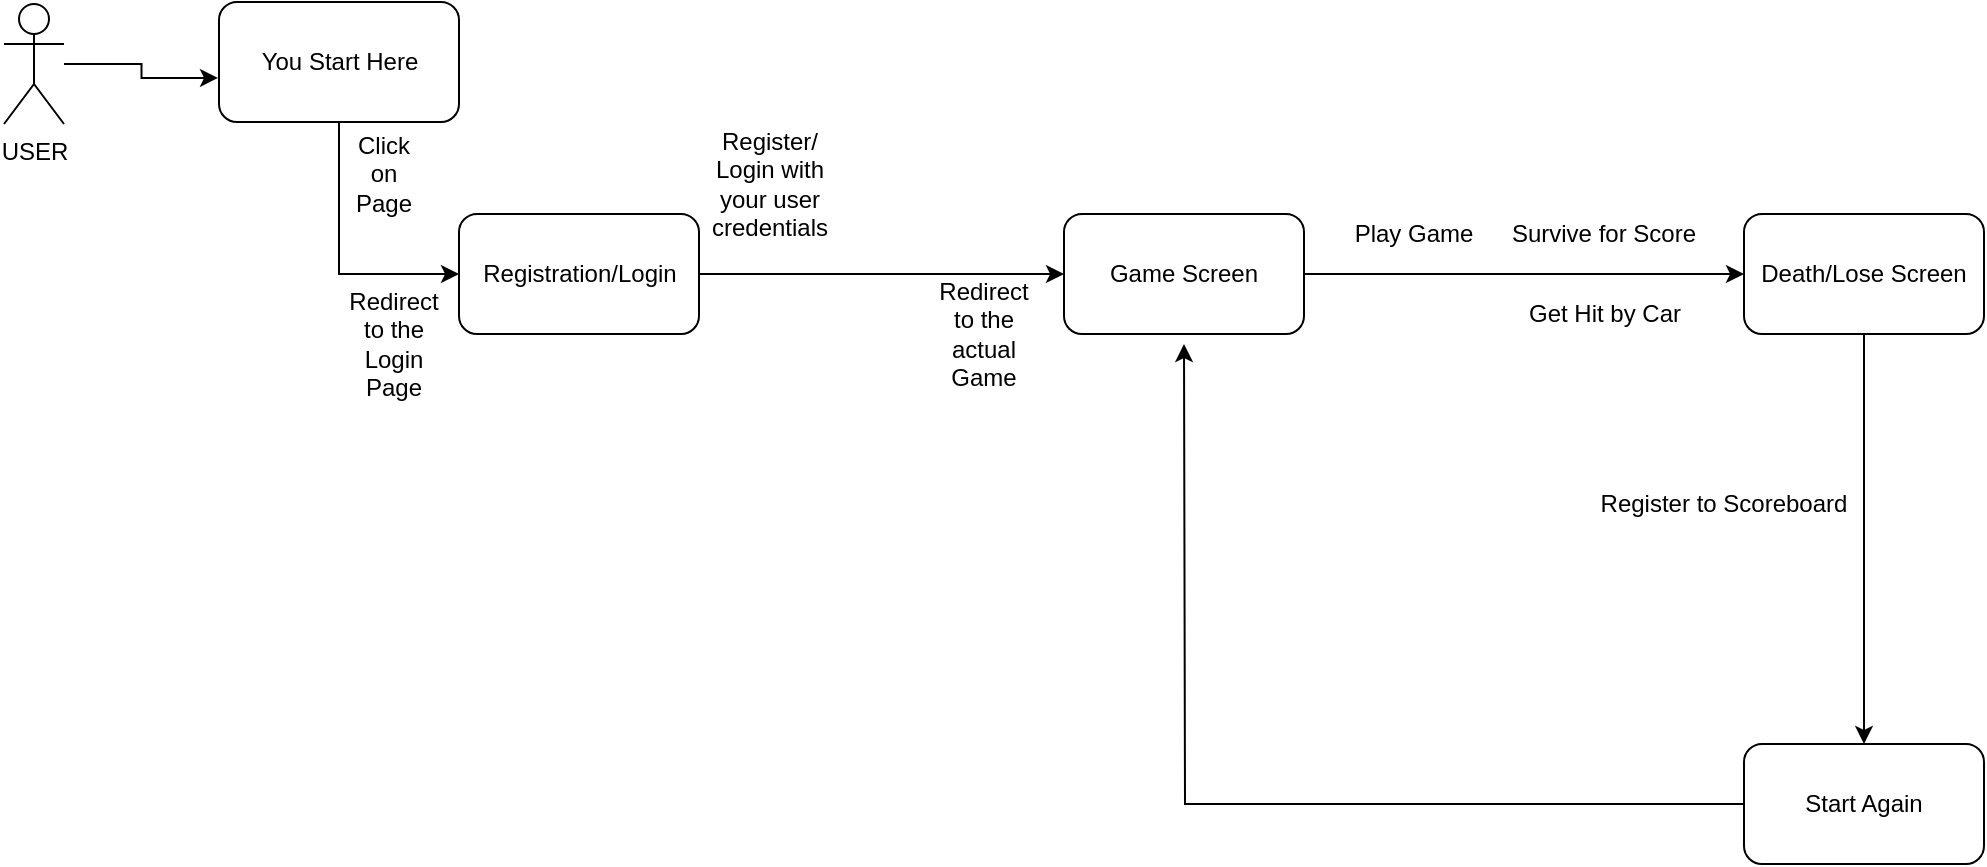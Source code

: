 <mxfile version="10.6.7" type="google"><diagram id="8aVzpXdPBx_7Ctu5YZ_J" name="Page-1"><mxGraphModel dx="1200" dy="1860" grid="1" gridSize="10" guides="1" tooltips="1" connect="1" arrows="1" fold="1" page="1" pageScale="1" pageWidth="827" pageHeight="1169" math="0" shadow="0"><root><mxCell id="0"/><mxCell id="1" parent="0"/><mxCell id="M4Bc_ALLD3RqyXSZOyH5-23" style="edgeStyle=orthogonalEdgeStyle;rounded=0;orthogonalLoop=1;jettySize=auto;html=1;entryX=0;entryY=0.5;entryDx=0;entryDy=0;exitX=0.5;exitY=1;exitDx=0;exitDy=0;" edge="1" parent="1" source="M4Bc_ALLD3RqyXSZOyH5-1" target="M4Bc_ALLD3RqyXSZOyH5-2"><mxGeometry relative="1" as="geometry"/></mxCell><mxCell id="M4Bc_ALLD3RqyXSZOyH5-1" value="You Start Here" style="rounded=1;whiteSpace=wrap;html=1;" vertex="1" parent="1"><mxGeometry x="117.5" y="-1" width="120" height="60" as="geometry"/></mxCell><mxCell id="M4Bc_ALLD3RqyXSZOyH5-2" value="Registration/Login" style="rounded=1;whiteSpace=wrap;html=1;" vertex="1" parent="1"><mxGeometry x="237.5" y="105" width="120" height="60" as="geometry"/></mxCell><mxCell id="M4Bc_ALLD3RqyXSZOyH5-4" value="Click on Page" style="text;html=1;strokeColor=none;fillColor=none;align=center;verticalAlign=middle;whiteSpace=wrap;rounded=0;" vertex="1" parent="1"><mxGeometry x="180" y="75" width="40" height="20" as="geometry"/></mxCell><mxCell id="M4Bc_ALLD3RqyXSZOyH5-12" style="edgeStyle=orthogonalEdgeStyle;rounded=0;orthogonalLoop=1;jettySize=auto;html=1;entryX=0;entryY=0.5;entryDx=0;entryDy=0;" edge="1" parent="1" source="M4Bc_ALLD3RqyXSZOyH5-5" target="M4Bc_ALLD3RqyXSZOyH5-13"><mxGeometry relative="1" as="geometry"><mxPoint x="240" y="410" as="targetPoint"/></mxGeometry></mxCell><mxCell id="M4Bc_ALLD3RqyXSZOyH5-5" value="Game Screen" style="rounded=1;whiteSpace=wrap;html=1;" vertex="1" parent="1"><mxGeometry x="540" y="105" width="120" height="60" as="geometry"/></mxCell><mxCell id="M4Bc_ALLD3RqyXSZOyH5-6" value="" style="endArrow=classic;html=1;exitX=1;exitY=0.5;exitDx=0;exitDy=0;entryX=0;entryY=0.5;entryDx=0;entryDy=0;" edge="1" parent="1" source="M4Bc_ALLD3RqyXSZOyH5-2" target="M4Bc_ALLD3RqyXSZOyH5-5"><mxGeometry width="50" height="50" relative="1" as="geometry"><mxPoint x="10" y="410" as="sourcePoint"/><mxPoint x="60" y="280" as="targetPoint"/></mxGeometry></mxCell><mxCell id="M4Bc_ALLD3RqyXSZOyH5-7" value="Register/ Login with your user credentials" style="text;html=1;strokeColor=none;fillColor=none;align=center;verticalAlign=middle;whiteSpace=wrap;rounded=0;" vertex="1" parent="1"><mxGeometry x="357.5" y="75" width="70" height="30" as="geometry"/></mxCell><mxCell id="M4Bc_ALLD3RqyXSZOyH5-8" value="Redirect to the actual Game" style="text;html=1;strokeColor=none;fillColor=none;align=center;verticalAlign=middle;whiteSpace=wrap;rounded=0;" vertex="1" parent="1"><mxGeometry x="470" y="145" width="60" height="40" as="geometry"/></mxCell><mxCell id="M4Bc_ALLD3RqyXSZOyH5-11" value="Redirect to the Login Page" style="text;html=1;strokeColor=none;fillColor=none;align=center;verticalAlign=middle;whiteSpace=wrap;rounded=0;" vertex="1" parent="1"><mxGeometry x="180" y="145" width="50" height="50" as="geometry"/></mxCell><mxCell id="M4Bc_ALLD3RqyXSZOyH5-25" style="edgeStyle=orthogonalEdgeStyle;rounded=0;orthogonalLoop=1;jettySize=auto;html=1;" edge="1" parent="1" source="M4Bc_ALLD3RqyXSZOyH5-13" target="M4Bc_ALLD3RqyXSZOyH5-16"><mxGeometry relative="1" as="geometry"/></mxCell><mxCell id="M4Bc_ALLD3RqyXSZOyH5-13" value="Death/Lose Screen" style="rounded=1;whiteSpace=wrap;html=1;" vertex="1" parent="1"><mxGeometry x="880" y="105" width="120" height="60" as="geometry"/></mxCell><mxCell id="M4Bc_ALLD3RqyXSZOyH5-14" value="Play Game" style="text;html=1;strokeColor=none;fillColor=none;align=center;verticalAlign=middle;whiteSpace=wrap;rounded=0;" vertex="1" parent="1"><mxGeometry x="670" y="105" width="90" height="20" as="geometry"/></mxCell><mxCell id="M4Bc_ALLD3RqyXSZOyH5-15" value="Survive for Score" style="text;html=1;strokeColor=none;fillColor=none;align=center;verticalAlign=middle;whiteSpace=wrap;rounded=0;" vertex="1" parent="1"><mxGeometry x="750" y="105" width="120" height="20" as="geometry"/></mxCell><mxCell id="M4Bc_ALLD3RqyXSZOyH5-26" style="edgeStyle=orthogonalEdgeStyle;rounded=0;orthogonalLoop=1;jettySize=auto;html=1;" edge="1" parent="1" source="M4Bc_ALLD3RqyXSZOyH5-16"><mxGeometry relative="1" as="geometry"><mxPoint x="600" y="170" as="targetPoint"/></mxGeometry></mxCell><mxCell id="M4Bc_ALLD3RqyXSZOyH5-16" value="Start Again" style="rounded=1;whiteSpace=wrap;html=1;" vertex="1" parent="1"><mxGeometry x="880" y="370" width="120" height="60" as="geometry"/></mxCell><mxCell id="M4Bc_ALLD3RqyXSZOyH5-18" value="Register to Scoreboard" style="text;html=1;strokeColor=none;fillColor=none;align=center;verticalAlign=middle;whiteSpace=wrap;rounded=0;" vertex="1" parent="1"><mxGeometry x="805" y="240" width="130" height="20" as="geometry"/></mxCell><mxCell id="M4Bc_ALLD3RqyXSZOyH5-22" value="Get Hit by Car" style="text;html=1;strokeColor=none;fillColor=none;align=center;verticalAlign=middle;whiteSpace=wrap;rounded=0;" vertex="1" parent="1"><mxGeometry x="747.5" y="145" width="125" height="20" as="geometry"/></mxCell><mxCell id="M4Bc_ALLD3RqyXSZOyH5-35" style="edgeStyle=orthogonalEdgeStyle;rounded=0;orthogonalLoop=1;jettySize=auto;html=1;entryX=-0.004;entryY=0.633;entryDx=0;entryDy=0;entryPerimeter=0;" edge="1" parent="1" source="M4Bc_ALLD3RqyXSZOyH5-28" target="M4Bc_ALLD3RqyXSZOyH5-1"><mxGeometry relative="1" as="geometry"/></mxCell><mxCell id="M4Bc_ALLD3RqyXSZOyH5-28" value="USER" style="shape=umlActor;verticalLabelPosition=bottom;labelBackgroundColor=#ffffff;verticalAlign=top;html=1;outlineConnect=0;" vertex="1" parent="1"><mxGeometry x="10" width="30" height="60" as="geometry"/></mxCell></root></mxGraphModel></diagram></mxfile>